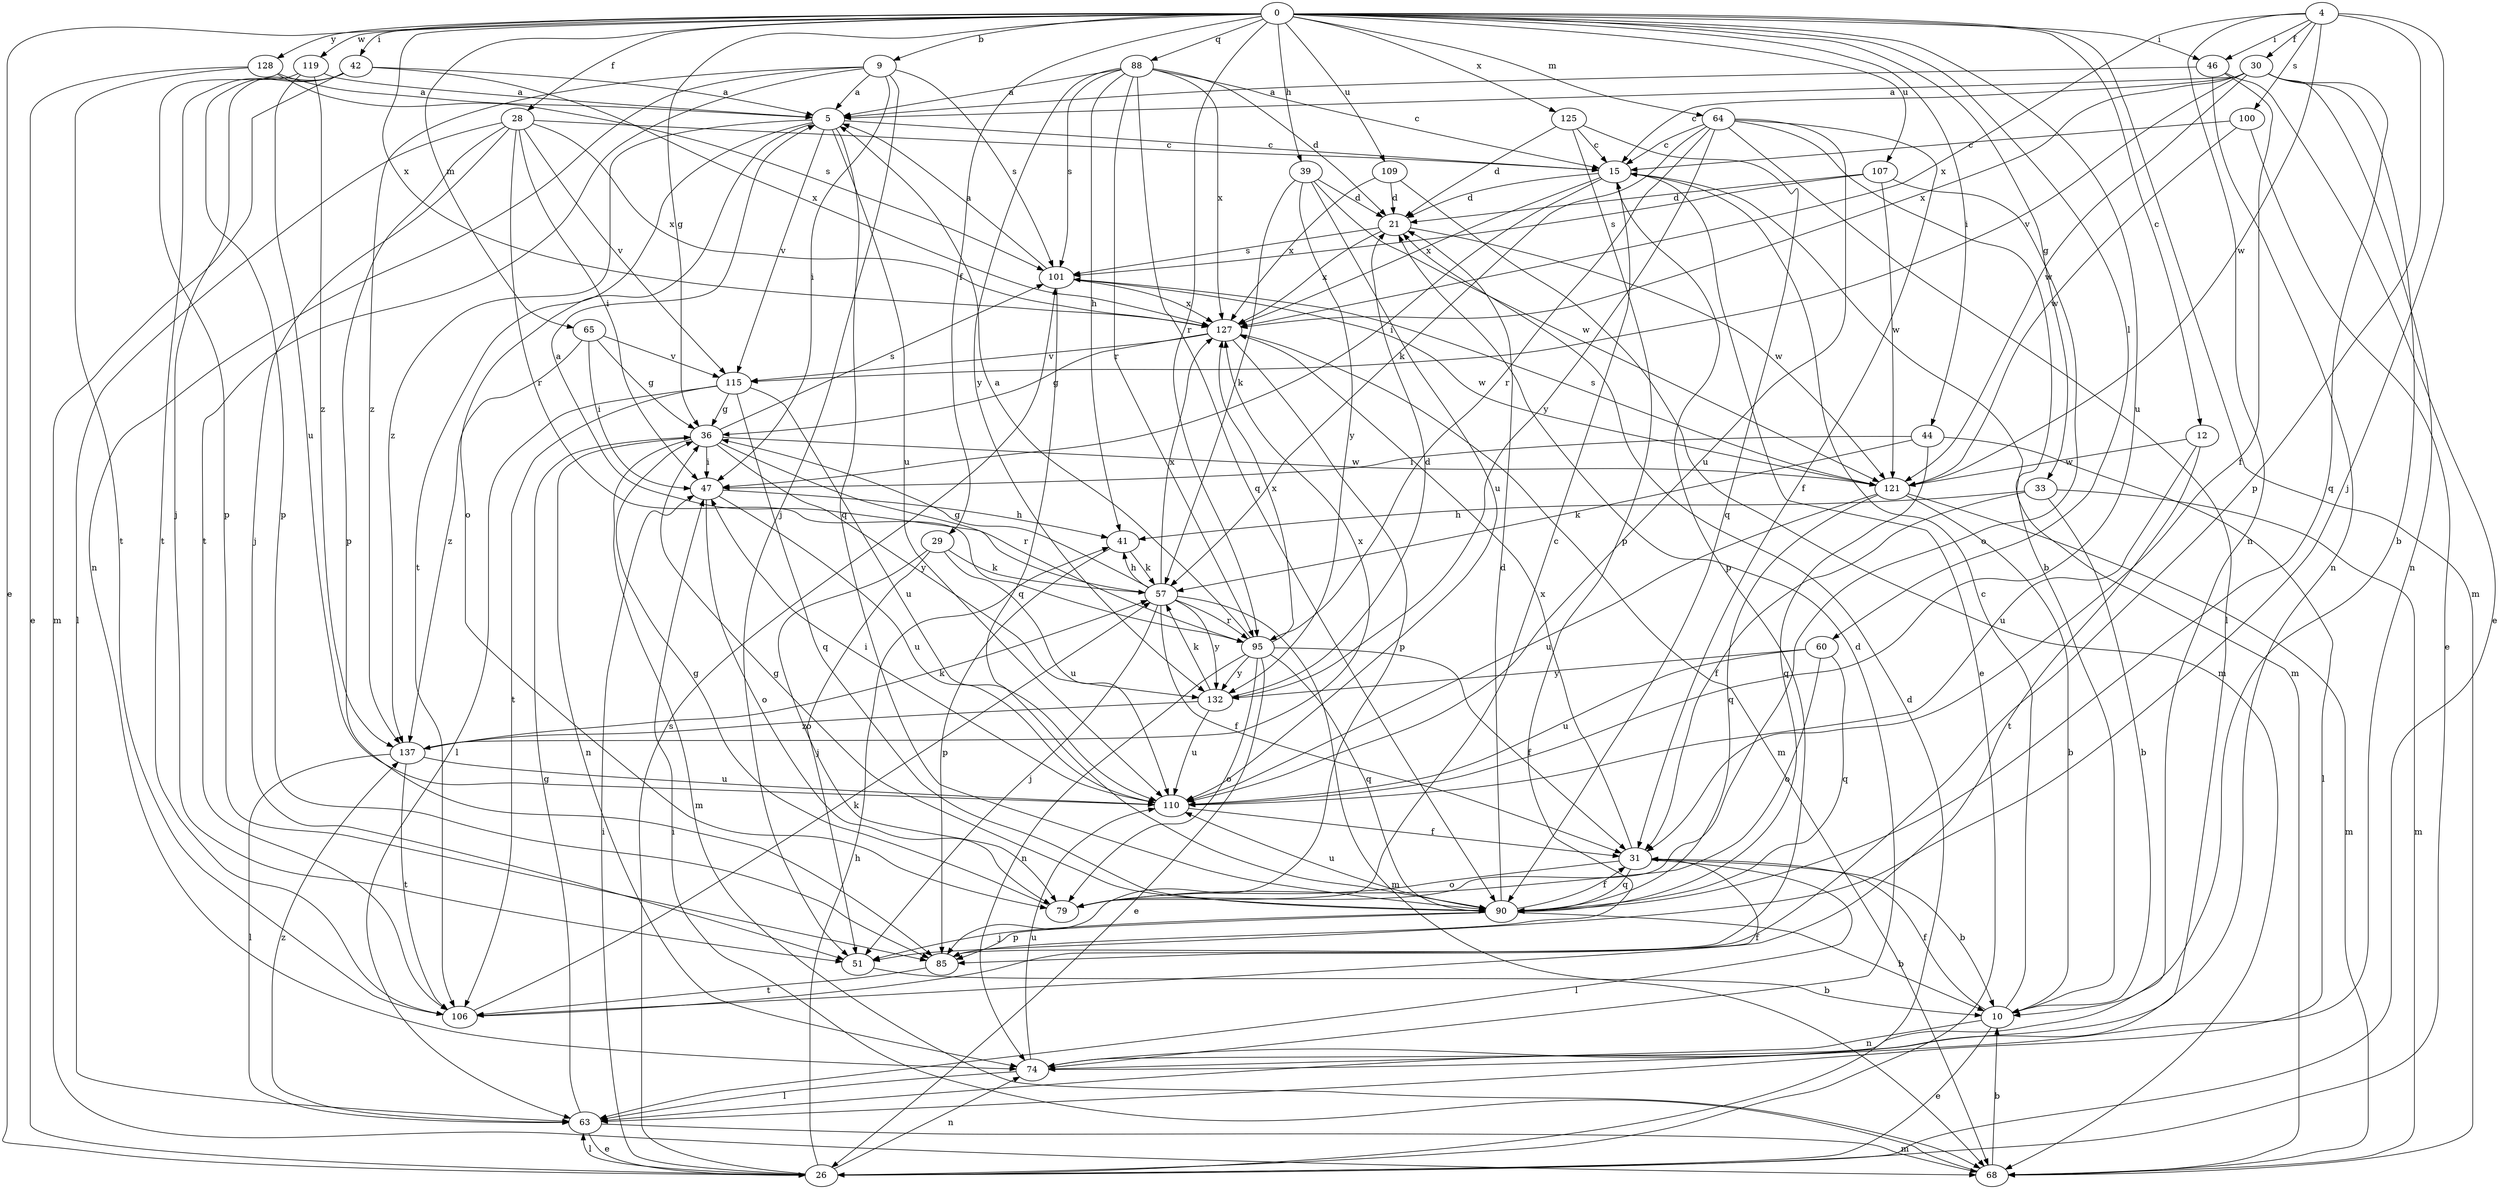 strict digraph  {
0;
4;
5;
9;
10;
12;
15;
21;
26;
28;
29;
30;
31;
33;
36;
39;
41;
42;
44;
46;
47;
51;
57;
60;
63;
64;
65;
68;
74;
79;
85;
88;
90;
95;
100;
101;
106;
107;
109;
110;
115;
119;
121;
125;
127;
128;
132;
137;
0 -> 9  [label=b];
0 -> 12  [label=c];
0 -> 26  [label=e];
0 -> 28  [label=f];
0 -> 29  [label=f];
0 -> 33  [label=g];
0 -> 36  [label=g];
0 -> 39  [label=h];
0 -> 42  [label=i];
0 -> 44  [label=i];
0 -> 46  [label=i];
0 -> 60  [label=l];
0 -> 64  [label=m];
0 -> 65  [label=m];
0 -> 68  [label=m];
0 -> 88  [label=q];
0 -> 95  [label=r];
0 -> 107  [label=u];
0 -> 109  [label=u];
0 -> 110  [label=u];
0 -> 119  [label=w];
0 -> 125  [label=x];
0 -> 127  [label=x];
0 -> 128  [label=y];
4 -> 30  [label=f];
4 -> 46  [label=i];
4 -> 51  [label=j];
4 -> 74  [label=n];
4 -> 85  [label=p];
4 -> 100  [label=s];
4 -> 121  [label=w];
4 -> 127  [label=x];
5 -> 15  [label=c];
5 -> 79  [label=o];
5 -> 90  [label=q];
5 -> 106  [label=t];
5 -> 110  [label=u];
5 -> 115  [label=v];
5 -> 137  [label=z];
9 -> 5  [label=a];
9 -> 47  [label=i];
9 -> 51  [label=j];
9 -> 74  [label=n];
9 -> 101  [label=s];
9 -> 106  [label=t];
9 -> 137  [label=z];
10 -> 15  [label=c];
10 -> 26  [label=e];
10 -> 31  [label=f];
10 -> 74  [label=n];
12 -> 106  [label=t];
12 -> 110  [label=u];
12 -> 121  [label=w];
15 -> 21  [label=d];
15 -> 26  [label=e];
15 -> 47  [label=i];
15 -> 68  [label=m];
15 -> 85  [label=p];
15 -> 127  [label=x];
21 -> 101  [label=s];
21 -> 121  [label=w];
21 -> 127  [label=x];
26 -> 21  [label=d];
26 -> 41  [label=h];
26 -> 47  [label=i];
26 -> 63  [label=l];
26 -> 74  [label=n];
26 -> 101  [label=s];
28 -> 15  [label=c];
28 -> 47  [label=i];
28 -> 51  [label=j];
28 -> 63  [label=l];
28 -> 85  [label=p];
28 -> 95  [label=r];
28 -> 115  [label=v];
28 -> 127  [label=x];
29 -> 51  [label=j];
29 -> 57  [label=k];
29 -> 79  [label=o];
29 -> 110  [label=u];
30 -> 5  [label=a];
30 -> 10  [label=b];
30 -> 15  [label=c];
30 -> 74  [label=n];
30 -> 90  [label=q];
30 -> 115  [label=v];
30 -> 121  [label=w];
30 -> 127  [label=x];
31 -> 10  [label=b];
31 -> 63  [label=l];
31 -> 79  [label=o];
31 -> 90  [label=q];
31 -> 127  [label=x];
33 -> 10  [label=b];
33 -> 31  [label=f];
33 -> 41  [label=h];
33 -> 68  [label=m];
36 -> 47  [label=i];
36 -> 68  [label=m];
36 -> 74  [label=n];
36 -> 95  [label=r];
36 -> 101  [label=s];
36 -> 121  [label=w];
36 -> 132  [label=y];
39 -> 21  [label=d];
39 -> 57  [label=k];
39 -> 110  [label=u];
39 -> 121  [label=w];
39 -> 132  [label=y];
41 -> 57  [label=k];
41 -> 85  [label=p];
42 -> 5  [label=a];
42 -> 51  [label=j];
42 -> 68  [label=m];
42 -> 85  [label=p];
42 -> 106  [label=t];
42 -> 127  [label=x];
44 -> 47  [label=i];
44 -> 57  [label=k];
44 -> 63  [label=l];
44 -> 90  [label=q];
46 -> 5  [label=a];
46 -> 26  [label=e];
46 -> 31  [label=f];
46 -> 74  [label=n];
47 -> 41  [label=h];
47 -> 79  [label=o];
47 -> 110  [label=u];
51 -> 10  [label=b];
57 -> 5  [label=a];
57 -> 31  [label=f];
57 -> 36  [label=g];
57 -> 41  [label=h];
57 -> 51  [label=j];
57 -> 68  [label=m];
57 -> 95  [label=r];
57 -> 127  [label=x];
57 -> 132  [label=y];
60 -> 79  [label=o];
60 -> 90  [label=q];
60 -> 110  [label=u];
60 -> 132  [label=y];
63 -> 26  [label=e];
63 -> 36  [label=g];
63 -> 68  [label=m];
63 -> 137  [label=z];
64 -> 10  [label=b];
64 -> 15  [label=c];
64 -> 31  [label=f];
64 -> 57  [label=k];
64 -> 63  [label=l];
64 -> 95  [label=r];
64 -> 110  [label=u];
64 -> 132  [label=y];
65 -> 36  [label=g];
65 -> 47  [label=i];
65 -> 115  [label=v];
65 -> 137  [label=z];
68 -> 10  [label=b];
68 -> 47  [label=i];
74 -> 21  [label=d];
74 -> 63  [label=l];
74 -> 110  [label=u];
79 -> 15  [label=c];
79 -> 36  [label=g];
85 -> 106  [label=t];
88 -> 5  [label=a];
88 -> 15  [label=c];
88 -> 21  [label=d];
88 -> 41  [label=h];
88 -> 90  [label=q];
88 -> 95  [label=r];
88 -> 101  [label=s];
88 -> 127  [label=x];
88 -> 132  [label=y];
90 -> 10  [label=b];
90 -> 21  [label=d];
90 -> 31  [label=f];
90 -> 36  [label=g];
90 -> 51  [label=j];
90 -> 85  [label=p];
90 -> 110  [label=u];
95 -> 5  [label=a];
95 -> 26  [label=e];
95 -> 31  [label=f];
95 -> 74  [label=n];
95 -> 79  [label=o];
95 -> 90  [label=q];
95 -> 127  [label=x];
95 -> 132  [label=y];
100 -> 15  [label=c];
100 -> 26  [label=e];
100 -> 121  [label=w];
101 -> 5  [label=a];
101 -> 90  [label=q];
101 -> 121  [label=w];
101 -> 127  [label=x];
106 -> 31  [label=f];
106 -> 57  [label=k];
107 -> 21  [label=d];
107 -> 79  [label=o];
107 -> 101  [label=s];
107 -> 121  [label=w];
109 -> 21  [label=d];
109 -> 68  [label=m];
109 -> 127  [label=x];
110 -> 31  [label=f];
110 -> 47  [label=i];
115 -> 36  [label=g];
115 -> 63  [label=l];
115 -> 90  [label=q];
115 -> 106  [label=t];
115 -> 110  [label=u];
119 -> 5  [label=a];
119 -> 85  [label=p];
119 -> 110  [label=u];
119 -> 137  [label=z];
121 -> 10  [label=b];
121 -> 68  [label=m];
121 -> 90  [label=q];
121 -> 101  [label=s];
121 -> 110  [label=u];
125 -> 15  [label=c];
125 -> 21  [label=d];
125 -> 85  [label=p];
125 -> 90  [label=q];
127 -> 36  [label=g];
127 -> 68  [label=m];
127 -> 85  [label=p];
127 -> 115  [label=v];
128 -> 5  [label=a];
128 -> 26  [label=e];
128 -> 101  [label=s];
128 -> 106  [label=t];
132 -> 21  [label=d];
132 -> 57  [label=k];
132 -> 110  [label=u];
132 -> 137  [label=z];
137 -> 57  [label=k];
137 -> 63  [label=l];
137 -> 106  [label=t];
137 -> 110  [label=u];
137 -> 127  [label=x];
}
